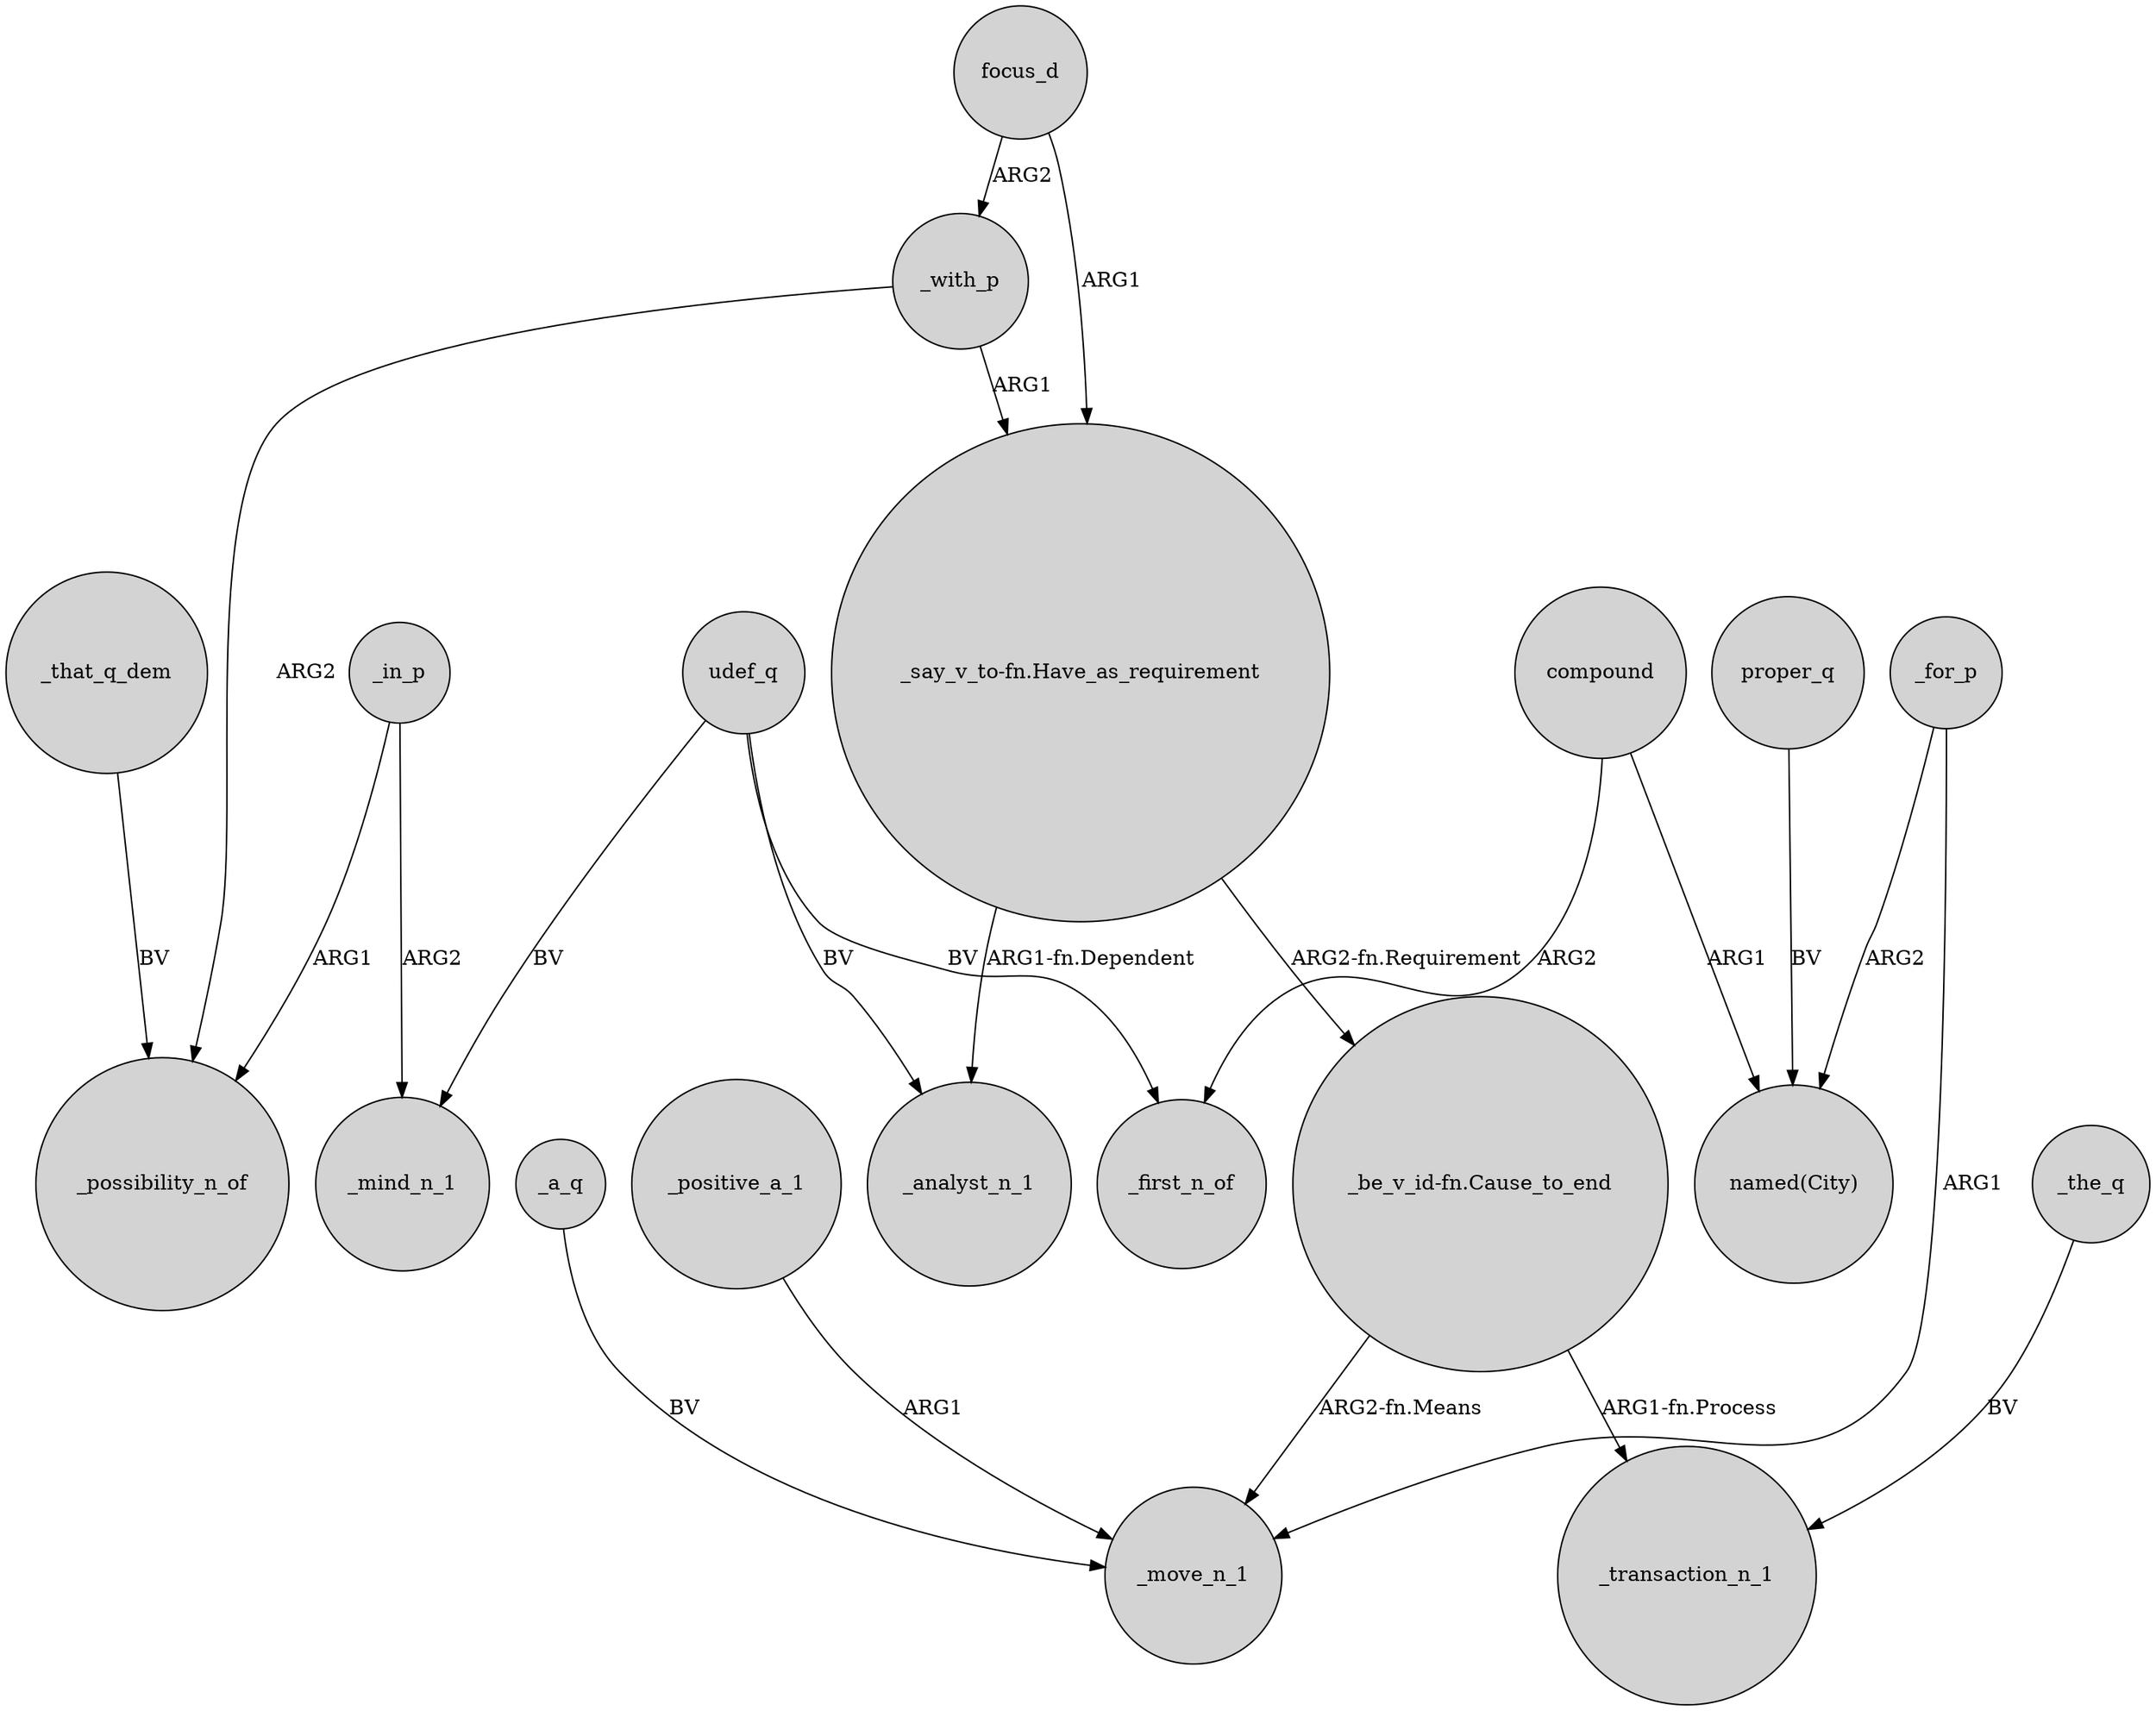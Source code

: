 digraph {
	node [shape=circle style=filled]
	_that_q_dem -> _possibility_n_of [label=BV]
	compound -> "named(City)" [label=ARG1]
	"_say_v_to-fn.Have_as_requirement" -> _analyst_n_1 [label="ARG1-fn.Dependent"]
	_in_p -> _possibility_n_of [label=ARG1]
	focus_d -> _with_p [label=ARG2]
	udef_q -> _analyst_n_1 [label=BV]
	_positive_a_1 -> _move_n_1 [label=ARG1]
	_for_p -> "named(City)" [label=ARG2]
	focus_d -> "_say_v_to-fn.Have_as_requirement" [label=ARG1]
	udef_q -> _first_n_of [label=BV]
	"_say_v_to-fn.Have_as_requirement" -> "_be_v_id-fn.Cause_to_end" [label="ARG2-fn.Requirement"]
	_the_q -> _transaction_n_1 [label=BV]
	compound -> _first_n_of [label=ARG2]
	_in_p -> _mind_n_1 [label=ARG2]
	_with_p -> _possibility_n_of [label=ARG2]
	udef_q -> _mind_n_1 [label=BV]
	_with_p -> "_say_v_to-fn.Have_as_requirement" [label=ARG1]
	_for_p -> _move_n_1 [label=ARG1]
	proper_q -> "named(City)" [label=BV]
	"_be_v_id-fn.Cause_to_end" -> _transaction_n_1 [label="ARG1-fn.Process"]
	_a_q -> _move_n_1 [label=BV]
	"_be_v_id-fn.Cause_to_end" -> _move_n_1 [label="ARG2-fn.Means"]
}
